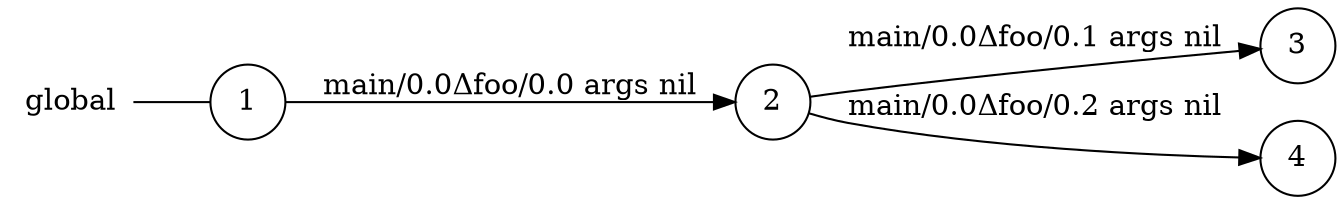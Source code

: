 digraph global {
	rankdir="LR";
	n_0 [label="global", shape="plaintext"];
	n_1 [id="3", shape=circle, label="3"];
	n_2 [id="4", shape=circle, label="4"];
	n_3 [id="2", shape=circle, label="2"];
	n_4 [id="1", shape=circle, label="1"];
	n_0 -> n_4 [arrowhead=none];

	n_3 -> n_2 [id="[$e|2]", label="main/0.0Δfoo/0.2 args nil"];
	n_3 -> n_1 [id="[$e|1]", label="main/0.0Δfoo/0.1 args nil"];
	n_4 -> n_3 [id="[$e|0]", label="main/0.0Δfoo/0.0 args nil"];
}
